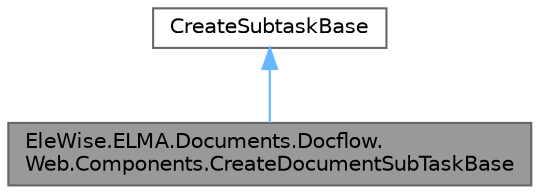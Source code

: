digraph "EleWise.ELMA.Documents.Docflow.Web.Components.CreateDocumentSubTaskBase"
{
 // LATEX_PDF_SIZE
  bgcolor="transparent";
  edge [fontname=Helvetica,fontsize=10,labelfontname=Helvetica,labelfontsize=10];
  node [fontname=Helvetica,fontsize=10,shape=box,height=0.2,width=0.4];
  Node1 [id="Node000001",label="EleWise.ELMA.Documents.Docflow.\lWeb.Components.CreateDocumentSubTaskBase",height=0.2,width=0.4,color="gray40", fillcolor="grey60", style="filled", fontcolor="black",tooltip="Базовый класс для объявления производной задачи документооборота от различного типа родительских зада..."];
  Node2 -> Node1 [id="edge1_Node000001_Node000002",dir="back",color="steelblue1",style="solid",tooltip=" "];
  Node2 [id="Node000002",label="CreateSubtaskBase",height=0.2,width=0.4,color="gray40", fillcolor="white", style="filled",tooltip=" "];
}
